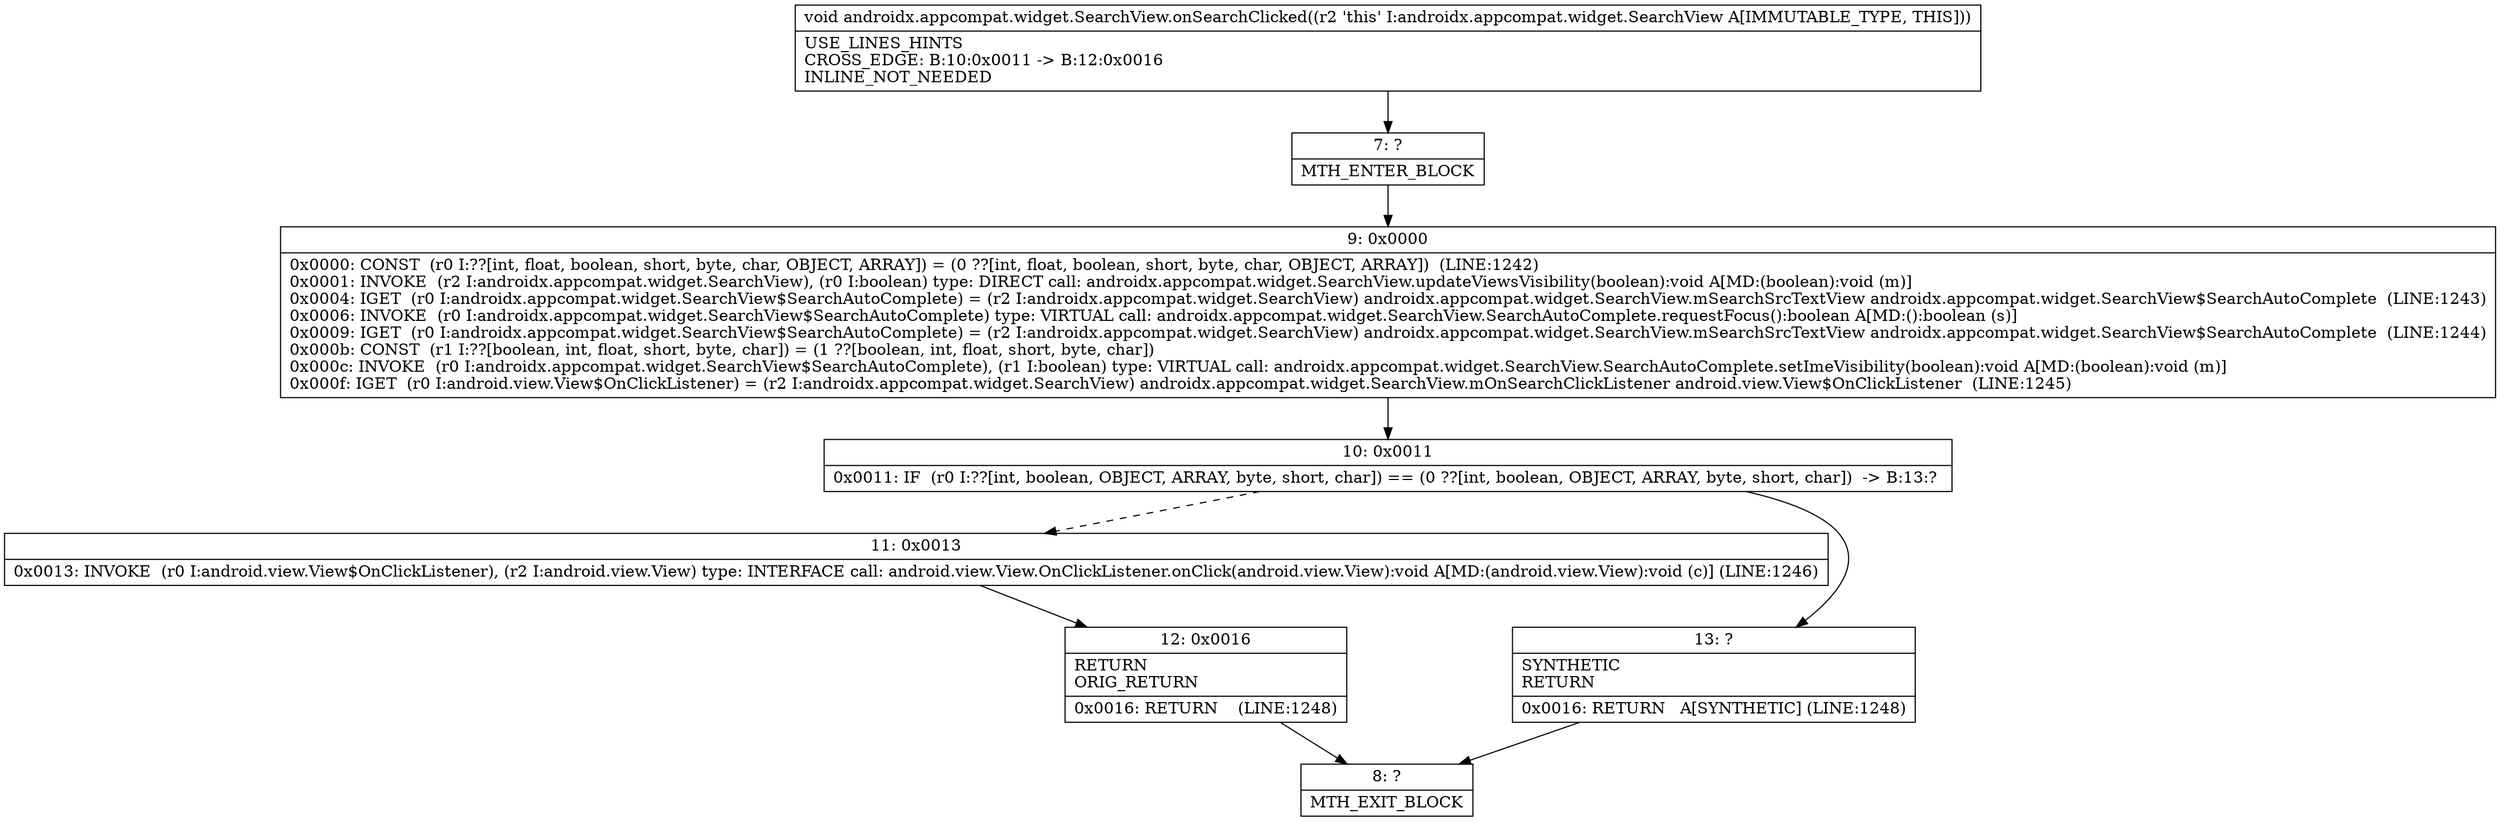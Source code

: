 digraph "CFG forandroidx.appcompat.widget.SearchView.onSearchClicked()V" {
Node_7 [shape=record,label="{7\:\ ?|MTH_ENTER_BLOCK\l}"];
Node_9 [shape=record,label="{9\:\ 0x0000|0x0000: CONST  (r0 I:??[int, float, boolean, short, byte, char, OBJECT, ARRAY]) = (0 ??[int, float, boolean, short, byte, char, OBJECT, ARRAY])  (LINE:1242)\l0x0001: INVOKE  (r2 I:androidx.appcompat.widget.SearchView), (r0 I:boolean) type: DIRECT call: androidx.appcompat.widget.SearchView.updateViewsVisibility(boolean):void A[MD:(boolean):void (m)]\l0x0004: IGET  (r0 I:androidx.appcompat.widget.SearchView$SearchAutoComplete) = (r2 I:androidx.appcompat.widget.SearchView) androidx.appcompat.widget.SearchView.mSearchSrcTextView androidx.appcompat.widget.SearchView$SearchAutoComplete  (LINE:1243)\l0x0006: INVOKE  (r0 I:androidx.appcompat.widget.SearchView$SearchAutoComplete) type: VIRTUAL call: androidx.appcompat.widget.SearchView.SearchAutoComplete.requestFocus():boolean A[MD:():boolean (s)]\l0x0009: IGET  (r0 I:androidx.appcompat.widget.SearchView$SearchAutoComplete) = (r2 I:androidx.appcompat.widget.SearchView) androidx.appcompat.widget.SearchView.mSearchSrcTextView androidx.appcompat.widget.SearchView$SearchAutoComplete  (LINE:1244)\l0x000b: CONST  (r1 I:??[boolean, int, float, short, byte, char]) = (1 ??[boolean, int, float, short, byte, char]) \l0x000c: INVOKE  (r0 I:androidx.appcompat.widget.SearchView$SearchAutoComplete), (r1 I:boolean) type: VIRTUAL call: androidx.appcompat.widget.SearchView.SearchAutoComplete.setImeVisibility(boolean):void A[MD:(boolean):void (m)]\l0x000f: IGET  (r0 I:android.view.View$OnClickListener) = (r2 I:androidx.appcompat.widget.SearchView) androidx.appcompat.widget.SearchView.mOnSearchClickListener android.view.View$OnClickListener  (LINE:1245)\l}"];
Node_10 [shape=record,label="{10\:\ 0x0011|0x0011: IF  (r0 I:??[int, boolean, OBJECT, ARRAY, byte, short, char]) == (0 ??[int, boolean, OBJECT, ARRAY, byte, short, char])  \-\> B:13:? \l}"];
Node_11 [shape=record,label="{11\:\ 0x0013|0x0013: INVOKE  (r0 I:android.view.View$OnClickListener), (r2 I:android.view.View) type: INTERFACE call: android.view.View.OnClickListener.onClick(android.view.View):void A[MD:(android.view.View):void (c)] (LINE:1246)\l}"];
Node_12 [shape=record,label="{12\:\ 0x0016|RETURN\lORIG_RETURN\l|0x0016: RETURN    (LINE:1248)\l}"];
Node_8 [shape=record,label="{8\:\ ?|MTH_EXIT_BLOCK\l}"];
Node_13 [shape=record,label="{13\:\ ?|SYNTHETIC\lRETURN\l|0x0016: RETURN   A[SYNTHETIC] (LINE:1248)\l}"];
MethodNode[shape=record,label="{void androidx.appcompat.widget.SearchView.onSearchClicked((r2 'this' I:androidx.appcompat.widget.SearchView A[IMMUTABLE_TYPE, THIS]))  | USE_LINES_HINTS\lCROSS_EDGE: B:10:0x0011 \-\> B:12:0x0016\lINLINE_NOT_NEEDED\l}"];
MethodNode -> Node_7;Node_7 -> Node_9;
Node_9 -> Node_10;
Node_10 -> Node_11[style=dashed];
Node_10 -> Node_13;
Node_11 -> Node_12;
Node_12 -> Node_8;
Node_13 -> Node_8;
}

